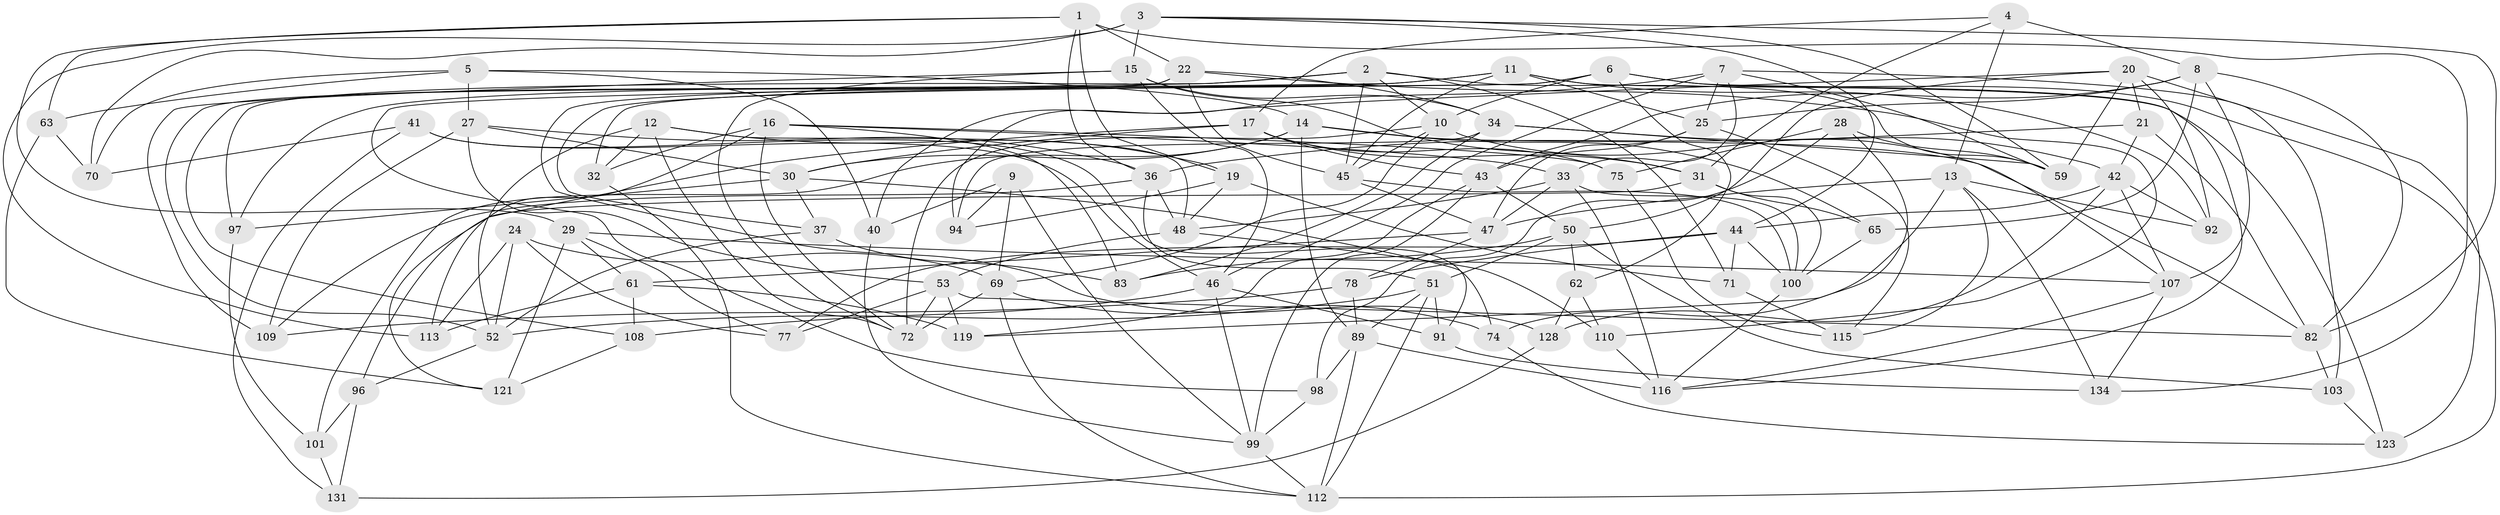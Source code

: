 // original degree distribution, {4: 1.0}
// Generated by graph-tools (version 1.1) at 2025/42/03/06/25 10:42:17]
// undirected, 86 vertices, 217 edges
graph export_dot {
graph [start="1"]
  node [color=gray90,style=filled];
  1 [super="+105"];
  2 [super="+26"];
  3 [super="+23"];
  4;
  5 [super="+111"];
  6 [super="+102"];
  7 [super="+66"];
  8 [super="+67"];
  9;
  10 [super="+76"];
  11 [super="+87"];
  12 [super="+18"];
  13 [super="+58"];
  14 [super="+39"];
  15 [super="+120"];
  16 [super="+84"];
  17 [super="+130"];
  19 [super="+80"];
  20 [super="+122"];
  21;
  22 [super="+85"];
  24;
  25 [super="+57"];
  27 [super="+49"];
  28;
  29 [super="+73"];
  30 [super="+64"];
  31 [super="+81"];
  32;
  33 [super="+35"];
  34 [super="+79"];
  36 [super="+38"];
  37;
  40;
  41;
  42 [super="+86"];
  43 [super="+68"];
  44 [super="+126"];
  45 [super="+106"];
  46 [super="+55"];
  47 [super="+56"];
  48 [super="+88"];
  50 [super="+93"];
  51 [super="+54"];
  52 [super="+60"];
  53 [super="+117"];
  59 [super="+132"];
  61 [super="+90"];
  62;
  63;
  65;
  69 [super="+129"];
  70;
  71;
  72 [super="+95"];
  74;
  75;
  77;
  78;
  82 [super="+124"];
  83;
  89 [super="+114"];
  91;
  92;
  94;
  96;
  97;
  98;
  99 [super="+127"];
  100 [super="+104"];
  101;
  103;
  107 [super="+118"];
  108;
  109;
  110;
  112 [super="+133"];
  113;
  115;
  116 [super="+125"];
  119;
  121;
  123;
  128;
  131;
  134;
  1 -- 134;
  1 -- 19;
  1 -- 29;
  1 -- 36;
  1 -- 63;
  1 -- 22;
  2 -- 128;
  2 -- 97;
  2 -- 59;
  2 -- 10;
  2 -- 71;
  2 -- 45;
  3 -- 15;
  3 -- 113;
  3 -- 44;
  3 -- 59;
  3 -- 82;
  3 -- 70;
  4 -- 17;
  4 -- 31;
  4 -- 8;
  4 -- 13;
  5 -- 63;
  5 -- 70;
  5 -- 40;
  5 -- 27 [weight=2];
  5 -- 14;
  6 -- 116;
  6 -- 32;
  6 -- 112;
  6 -- 62;
  6 -- 10;
  6 -- 37;
  7 -- 94;
  7 -- 103;
  7 -- 46;
  7 -- 33;
  7 -- 59;
  7 -- 25;
  8 -- 25;
  8 -- 82;
  8 -- 65;
  8 -- 43;
  8 -- 107;
  9 -- 40;
  9 -- 94;
  9 -- 99;
  9 -- 69;
  10 -- 69;
  10 -- 72;
  10 -- 107;
  10 -- 45;
  11 -- 45;
  11 -- 97;
  11 -- 92;
  11 -- 123;
  11 -- 25;
  11 -- 98;
  12 -- 32;
  12 -- 48;
  12 -- 19 [weight=2];
  12 -- 72;
  12 -- 52;
  13 -- 119;
  13 -- 92;
  13 -- 115;
  13 -- 134;
  13 -- 47;
  14 -- 101;
  14 -- 30;
  14 -- 82;
  14 -- 65;
  14 -- 89;
  15 -- 34;
  15 -- 31;
  15 -- 72;
  15 -- 109;
  15 -- 46;
  16 -- 83;
  16 -- 32;
  16 -- 72;
  16 -- 113;
  16 -- 75;
  16 -- 33;
  17 -- 75;
  17 -- 30;
  17 -- 121;
  17 -- 31;
  17 -- 43;
  19 -- 71;
  19 -- 94;
  19 -- 48;
  20 -- 50;
  20 -- 21;
  20 -- 59;
  20 -- 40;
  20 -- 123;
  20 -- 92;
  21 -- 36;
  21 -- 42;
  21 -- 82;
  22 -- 108;
  22 -- 45;
  22 -- 52;
  22 -- 110;
  22 -- 34;
  24 -- 77;
  24 -- 113;
  24 -- 52;
  24 -- 69;
  25 -- 43;
  25 -- 115;
  25 -- 47;
  27 -- 53;
  27 -- 109;
  27 -- 30;
  27 -- 36;
  28 -- 74;
  28 -- 75;
  28 -- 98;
  28 -- 59;
  29 -- 61 [weight=2];
  29 -- 77;
  29 -- 107;
  29 -- 121;
  30 -- 97;
  30 -- 74;
  30 -- 37;
  31 -- 96;
  31 -- 65;
  31 -- 100;
  32 -- 112;
  33 -- 116;
  33 -- 48;
  33 -- 100;
  33 -- 47;
  34 -- 94;
  34 -- 59;
  34 -- 83;
  34 -- 42;
  36 -- 109;
  36 -- 48;
  36 -- 51;
  37 -- 83;
  37 -- 52;
  40 -- 99;
  41 -- 46;
  41 -- 131;
  41 -- 91;
  41 -- 70;
  42 -- 92;
  42 -- 128;
  42 -- 44;
  42 -- 107;
  43 -- 50;
  43 -- 99;
  43 -- 119;
  44 -- 77;
  44 -- 71;
  44 -- 100;
  44 -- 78;
  45 -- 47;
  45 -- 100;
  46 -- 108;
  46 -- 99;
  46 -- 91;
  47 -- 78;
  47 -- 61;
  48 -- 110;
  48 -- 53;
  50 -- 83;
  50 -- 62;
  50 -- 103;
  50 -- 51;
  51 -- 112;
  51 -- 89;
  51 -- 91;
  51 -- 52;
  52 -- 96;
  53 -- 82;
  53 -- 72;
  53 -- 77;
  53 -- 119;
  61 -- 108;
  61 -- 113;
  61 -- 119;
  62 -- 110;
  62 -- 128;
  63 -- 121;
  63 -- 70;
  65 -- 100;
  69 -- 74;
  69 -- 72;
  69 -- 112;
  71 -- 115;
  74 -- 123;
  75 -- 115;
  78 -- 109;
  78 -- 89;
  82 -- 103;
  89 -- 98;
  89 -- 116;
  89 -- 112;
  91 -- 134;
  96 -- 131;
  96 -- 101;
  97 -- 101;
  98 -- 99;
  99 -- 112;
  100 -- 116;
  101 -- 131;
  103 -- 123;
  107 -- 116;
  107 -- 134;
  108 -- 121;
  110 -- 116;
  128 -- 131;
}
